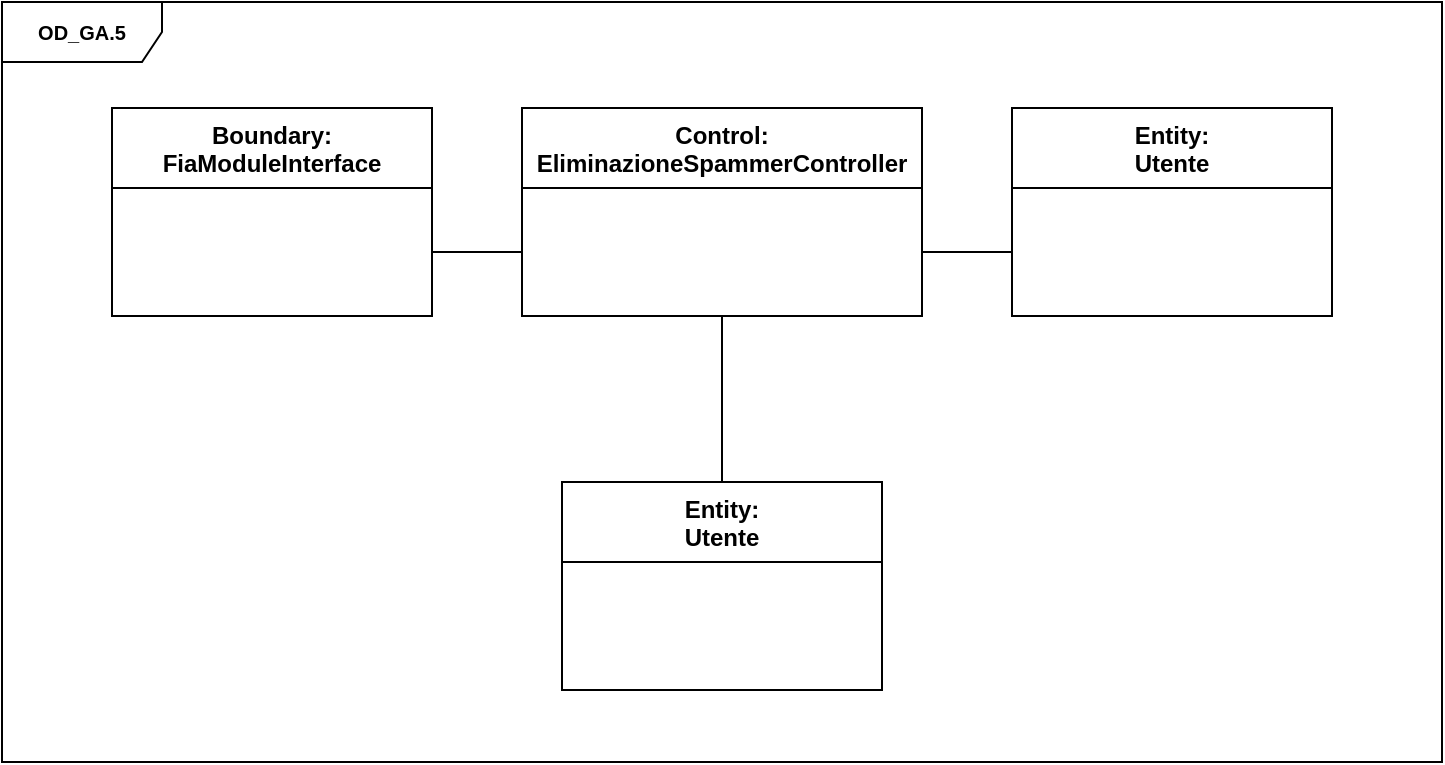 <mxfile version="15.7.3" type="device" pages="3"><diagram id="IAGx1Srh8KSX-ocb4Gjt" name="OD_GA.5"><mxGraphModel dx="782" dy="1748" grid="1" gridSize="10" guides="1" tooltips="1" connect="1" arrows="1" fold="1" page="1" pageScale="1" pageWidth="827" pageHeight="1169" math="0" shadow="0"><root><mxCell id="0"/><mxCell id="1" parent="0"/><mxCell id="Mgg9uhhlXKXljY_S4cSQ-1" value="&lt;font style=&quot;font-size: 10px&quot;&gt;&lt;b&gt;OD_GA.5&lt;/b&gt;&lt;/font&gt;" style="shape=umlFrame;whiteSpace=wrap;html=1;width=80;height=30;" vertex="1" parent="1"><mxGeometry x="40" y="-900" width="720" height="380" as="geometry"/></mxCell><mxCell id="Mgg9uhhlXKXljY_S4cSQ-2" value="Entity:&#10;Utente" style="swimlane;fontStyle=1;align=center;verticalAlign=top;childLayout=stackLayout;horizontal=1;startSize=40;horizontalStack=0;resizeParent=1;resizeParentMax=0;resizeLast=0;collapsible=1;marginBottom=0;rotation=0;" vertex="1" parent="1"><mxGeometry x="545" y="-847" width="160" height="104" as="geometry"/></mxCell><mxCell id="Mgg9uhhlXKXljY_S4cSQ-3" value="" style="line;strokeWidth=1;fillColor=#FFFFFF;align=left;verticalAlign=middle;spacingTop=-1;spacingLeft=3;spacingRight=3;rotatable=0;labelPosition=right;points=[];portConstraint=eastwest;strokeColor=none;" vertex="1" parent="Mgg9uhhlXKXljY_S4cSQ-2"><mxGeometry y="40" width="160" height="64" as="geometry"/></mxCell><mxCell id="Mgg9uhhlXKXljY_S4cSQ-4" style="edgeStyle=orthogonalEdgeStyle;rounded=0;orthogonalLoop=1;jettySize=auto;html=1;exitX=0.5;exitY=1;exitDx=0;exitDy=0;endArrow=none;endFill=0;" edge="1" parent="1" source="Mgg9uhhlXKXljY_S4cSQ-5" target="Mgg9uhhlXKXljY_S4cSQ-11"><mxGeometry relative="1" as="geometry"/></mxCell><mxCell id="Mgg9uhhlXKXljY_S4cSQ-5" value="Control:&#10;EliminazioneSpammerController" style="swimlane;fontStyle=1;align=center;verticalAlign=top;childLayout=stackLayout;horizontal=1;startSize=40;horizontalStack=0;resizeParent=1;resizeParentMax=0;resizeLast=0;collapsible=1;marginBottom=0;" vertex="1" parent="1"><mxGeometry x="300" y="-847" width="200" height="104" as="geometry"/></mxCell><mxCell id="Mgg9uhhlXKXljY_S4cSQ-6" value="" style="line;strokeWidth=1;fillColor=default;align=left;verticalAlign=middle;spacingTop=-1;spacingLeft=3;spacingRight=3;rotatable=0;labelPosition=right;points=[];portConstraint=eastwest;strokeColor=none;" vertex="1" parent="Mgg9uhhlXKXljY_S4cSQ-5"><mxGeometry y="40" width="200" height="64" as="geometry"/></mxCell><mxCell id="Mgg9uhhlXKXljY_S4cSQ-7" value="Boundary:&#10;FiaModuleInterface" style="swimlane;fontStyle=1;align=center;verticalAlign=top;childLayout=stackLayout;horizontal=1;startSize=40;horizontalStack=0;resizeParent=1;resizeParentMax=0;resizeLast=0;collapsible=1;marginBottom=0;" vertex="1" parent="1"><mxGeometry x="95" y="-847" width="160" height="104" as="geometry"/></mxCell><mxCell id="Mgg9uhhlXKXljY_S4cSQ-8" value="" style="line;strokeWidth=1;fillColor=none;align=left;verticalAlign=middle;spacingTop=-1;spacingLeft=3;spacingRight=3;rotatable=0;labelPosition=right;points=[];portConstraint=eastwest;strokeColor=none;" vertex="1" parent="Mgg9uhhlXKXljY_S4cSQ-7"><mxGeometry y="40" width="160" height="64" as="geometry"/></mxCell><mxCell id="Mgg9uhhlXKXljY_S4cSQ-9" value="" style="edgeStyle=orthogonalEdgeStyle;rounded=0;orthogonalLoop=1;jettySize=auto;html=1;endArrow=none;endFill=0;" edge="1" parent="1" source="Mgg9uhhlXKXljY_S4cSQ-6" target="Mgg9uhhlXKXljY_S4cSQ-3"><mxGeometry relative="1" as="geometry"/></mxCell><mxCell id="Mgg9uhhlXKXljY_S4cSQ-10" value="" style="edgeStyle=orthogonalEdgeStyle;rounded=0;orthogonalLoop=1;jettySize=auto;html=1;endArrow=none;endFill=0;" edge="1" parent="1" source="Mgg9uhhlXKXljY_S4cSQ-6" target="Mgg9uhhlXKXljY_S4cSQ-8"><mxGeometry relative="1" as="geometry"/></mxCell><mxCell id="Mgg9uhhlXKXljY_S4cSQ-11" value="Entity:&#10;Utente" style="swimlane;fontStyle=1;align=center;verticalAlign=top;childLayout=stackLayout;horizontal=1;startSize=40;horizontalStack=0;resizeParent=1;resizeParentMax=0;resizeLast=0;collapsible=1;marginBottom=0;rotation=0;" vertex="1" parent="1"><mxGeometry x="320" y="-660" width="160" height="104" as="geometry"/></mxCell><mxCell id="Mgg9uhhlXKXljY_S4cSQ-12" value="" style="line;strokeWidth=1;fillColor=#FFFFFF;align=left;verticalAlign=middle;spacingTop=-1;spacingLeft=3;spacingRight=3;rotatable=0;labelPosition=right;points=[];portConstraint=eastwest;strokeColor=none;" vertex="1" parent="Mgg9uhhlXKXljY_S4cSQ-11"><mxGeometry y="40" width="160" height="64" as="geometry"/></mxCell></root></mxGraphModel></diagram><diagram id="HIPQvY9xjTHPEHZtdMQ-" name="OD_GB.5"><mxGraphModel dx="782" dy="579" grid="1" gridSize="10" guides="1" tooltips="1" connect="1" arrows="1" fold="1" page="1" pageScale="1" pageWidth="827" pageHeight="1169" math="0" shadow="0"><root><mxCell id="IfslJ8I_cc_8xwFFSZ3x-0"/><mxCell id="IfslJ8I_cc_8xwFFSZ3x-1" parent="IfslJ8I_cc_8xwFFSZ3x-0"/><mxCell id="4ZHM73umswKrNnDPty11-0" value="Entity:&#10;Storia" style="swimlane;fontStyle=1;align=center;verticalAlign=top;childLayout=stackLayout;horizontal=1;startSize=40;horizontalStack=0;resizeParent=1;resizeParentMax=0;resizeLast=0;collapsible=1;marginBottom=0;rotation=0;" vertex="1" parent="IfslJ8I_cc_8xwFFSZ3x-1"><mxGeometry x="560" y="240" width="160" height="104" as="geometry"/></mxCell><mxCell id="4ZHM73umswKrNnDPty11-1" value="" style="line;strokeWidth=1;fillColor=#FFFFFF;align=left;verticalAlign=middle;spacingTop=-1;spacingLeft=3;spacingRight=3;rotatable=0;labelPosition=right;points=[];portConstraint=eastwest;strokeColor=none;" vertex="1" parent="4ZHM73umswKrNnDPty11-0"><mxGeometry y="40" width="160" height="64" as="geometry"/></mxCell><mxCell id="4ZHM73umswKrNnDPty11-2" value="Control:&#10;VisualizzaBacheca" style="swimlane;fontStyle=1;align=center;verticalAlign=top;childLayout=stackLayout;horizontal=1;startSize=40;horizontalStack=0;resizeParent=1;resizeParentMax=0;resizeLast=0;collapsible=1;marginBottom=0;" vertex="1" parent="IfslJ8I_cc_8xwFFSZ3x-1"><mxGeometry x="330" y="240" width="160" height="104" as="geometry"/></mxCell><mxCell id="4ZHM73umswKrNnDPty11-3" value="" style="line;strokeWidth=1;fillColor=default;align=left;verticalAlign=middle;spacingTop=-1;spacingLeft=3;spacingRight=3;rotatable=0;labelPosition=right;points=[];portConstraint=eastwest;strokeColor=none;" vertex="1" parent="4ZHM73umswKrNnDPty11-2"><mxGeometry y="40" width="160" height="64" as="geometry"/></mxCell><mxCell id="4ZHM73umswKrNnDPty11-4" value="Boundary:&#10;Bacheca" style="swimlane;fontStyle=1;align=center;verticalAlign=top;childLayout=stackLayout;horizontal=1;startSize=40;horizontalStack=0;resizeParent=1;resizeParentMax=0;resizeLast=0;collapsible=1;marginBottom=0;" vertex="1" parent="IfslJ8I_cc_8xwFFSZ3x-1"><mxGeometry x="110" y="240" width="160" height="104" as="geometry"/></mxCell><mxCell id="4ZHM73umswKrNnDPty11-5" value="" style="line;strokeWidth=1;fillColor=none;align=left;verticalAlign=middle;spacingTop=-1;spacingLeft=3;spacingRight=3;rotatable=0;labelPosition=right;points=[];portConstraint=eastwest;strokeColor=none;" vertex="1" parent="4ZHM73umswKrNnDPty11-4"><mxGeometry y="40" width="160" height="64" as="geometry"/></mxCell><mxCell id="4ZHM73umswKrNnDPty11-6" value="" style="edgeStyle=orthogonalEdgeStyle;rounded=0;orthogonalLoop=1;jettySize=auto;html=1;endArrow=none;endFill=0;" edge="1" parent="IfslJ8I_cc_8xwFFSZ3x-1" source="4ZHM73umswKrNnDPty11-3" target="4ZHM73umswKrNnDPty11-1"><mxGeometry relative="1" as="geometry"/></mxCell><mxCell id="4ZHM73umswKrNnDPty11-7" value="" style="edgeStyle=orthogonalEdgeStyle;rounded=0;orthogonalLoop=1;jettySize=auto;html=1;endArrow=none;endFill=0;" edge="1" parent="IfslJ8I_cc_8xwFFSZ3x-1" source="4ZHM73umswKrNnDPty11-3" target="4ZHM73umswKrNnDPty11-5"><mxGeometry relative="1" as="geometry"/></mxCell><mxCell id="OaDjgj8TcMX_66DCPnTl-0" value="&lt;font style=&quot;font-size: 10px&quot;&gt;&lt;b&gt;OD_GB.5&lt;/b&gt;&lt;/font&gt;" style="shape=umlFrame;whiteSpace=wrap;html=1;width=80;height=30;" vertex="1" parent="IfslJ8I_cc_8xwFFSZ3x-1"><mxGeometry x="50" y="167" width="720" height="250" as="geometry"/></mxCell></root></mxGraphModel></diagram><diagram id="UYhhu6J3nzxBubXR8It0" name="OD_GB.2"><mxGraphModel dx="782" dy="1748" grid="1" gridSize="10" guides="1" tooltips="1" connect="1" arrows="1" fold="1" page="1" pageScale="1" pageWidth="827" pageHeight="1169" math="0" shadow="0"><root><mxCell id="vbh0QoWgNSEsZUed45mQ-0"/><mxCell id="vbh0QoWgNSEsZUed45mQ-1" parent="vbh0QoWgNSEsZUed45mQ-0"/><mxCell id="vbh0QoWgNSEsZUed45mQ-2" value="&lt;font style=&quot;font-size: 10px&quot;&gt;&lt;b&gt;OD_GB.2&lt;/b&gt;&lt;/font&gt;" style="shape=umlFrame;whiteSpace=wrap;html=1;" vertex="1" parent="vbh0QoWgNSEsZUed45mQ-1"><mxGeometry x="40" y="-900" width="720" height="420" as="geometry"/></mxCell><mxCell id="vbh0QoWgNSEsZUed45mQ-3" value="Entity:&#10;Commento" style="swimlane;fontStyle=1;align=center;verticalAlign=top;childLayout=stackLayout;horizontal=1;startSize=40;horizontalStack=0;resizeParent=1;resizeParentMax=0;resizeLast=0;collapsible=1;marginBottom=0;rotation=0;" vertex="1" parent="vbh0QoWgNSEsZUed45mQ-1"><mxGeometry x="550" y="-820" width="160" height="104" as="geometry"/></mxCell><mxCell id="vbh0QoWgNSEsZUed45mQ-4" value="" style="line;strokeWidth=1;fillColor=#FFFFFF;align=left;verticalAlign=middle;spacingTop=-1;spacingLeft=3;spacingRight=3;rotatable=0;labelPosition=right;points=[];portConstraint=eastwest;strokeColor=none;" vertex="1" parent="vbh0QoWgNSEsZUed45mQ-3"><mxGeometry y="40" width="160" height="64" as="geometry"/></mxCell><mxCell id="vbh0QoWgNSEsZUed45mQ-5" style="edgeStyle=orthogonalEdgeStyle;rounded=0;orthogonalLoop=1;jettySize=auto;html=1;exitX=0.5;exitY=1;exitDx=0;exitDy=0;entryX=0.5;entryY=0;entryDx=0;entryDy=0;endArrow=none;endFill=0;" edge="1" parent="vbh0QoWgNSEsZUed45mQ-1" source="vbh0QoWgNSEsZUed45mQ-6" target="vbh0QoWgNSEsZUed45mQ-12"><mxGeometry relative="1" as="geometry"/></mxCell><mxCell id="vbh0QoWgNSEsZUed45mQ-6" value="Control:&#10;VisualizzaCommenti" style="swimlane;fontStyle=1;align=center;verticalAlign=top;childLayout=stackLayout;horizontal=1;startSize=40;horizontalStack=0;resizeParent=1;resizeParentMax=0;resizeLast=0;collapsible=1;marginBottom=0;" vertex="1" parent="vbh0QoWgNSEsZUed45mQ-1"><mxGeometry x="320" y="-820" width="160" height="104" as="geometry"/></mxCell><mxCell id="vbh0QoWgNSEsZUed45mQ-7" value="" style="line;strokeWidth=1;fillColor=default;align=left;verticalAlign=middle;spacingTop=-1;spacingLeft=3;spacingRight=3;rotatable=0;labelPosition=right;points=[];portConstraint=eastwest;strokeColor=none;" vertex="1" parent="vbh0QoWgNSEsZUed45mQ-6"><mxGeometry y="40" width="160" height="64" as="geometry"/></mxCell><mxCell id="vbh0QoWgNSEsZUed45mQ-8" value="Boundary:&#10;VisualizzaCommentiButton" style="swimlane;fontStyle=1;align=center;verticalAlign=top;childLayout=stackLayout;horizontal=1;startSize=40;horizontalStack=0;resizeParent=1;resizeParentMax=0;resizeLast=0;collapsible=1;marginBottom=0;" vertex="1" parent="vbh0QoWgNSEsZUed45mQ-1"><mxGeometry x="100" y="-820" width="160" height="104" as="geometry"/></mxCell><mxCell id="vbh0QoWgNSEsZUed45mQ-9" value="" style="line;strokeWidth=1;fillColor=none;align=left;verticalAlign=middle;spacingTop=-1;spacingLeft=3;spacingRight=3;rotatable=0;labelPosition=right;points=[];portConstraint=eastwest;strokeColor=none;" vertex="1" parent="vbh0QoWgNSEsZUed45mQ-8"><mxGeometry y="40" width="160" height="64" as="geometry"/></mxCell><mxCell id="vbh0QoWgNSEsZUed45mQ-10" value="" style="edgeStyle=orthogonalEdgeStyle;rounded=0;orthogonalLoop=1;jettySize=auto;html=1;endArrow=none;endFill=0;" edge="1" parent="vbh0QoWgNSEsZUed45mQ-1" source="vbh0QoWgNSEsZUed45mQ-7" target="vbh0QoWgNSEsZUed45mQ-4"><mxGeometry relative="1" as="geometry"/></mxCell><mxCell id="vbh0QoWgNSEsZUed45mQ-11" value="" style="edgeStyle=orthogonalEdgeStyle;rounded=0;orthogonalLoop=1;jettySize=auto;html=1;endArrow=none;endFill=0;" edge="1" parent="vbh0QoWgNSEsZUed45mQ-1" source="vbh0QoWgNSEsZUed45mQ-7" target="vbh0QoWgNSEsZUed45mQ-9"><mxGeometry relative="1" as="geometry"/></mxCell><mxCell id="vbh0QoWgNSEsZUed45mQ-12" value="Boundary:&#10;PaginaListaCommenti" style="swimlane;fontStyle=1;align=center;verticalAlign=top;childLayout=stackLayout;horizontal=1;startSize=40;horizontalStack=0;resizeParent=1;resizeParentMax=0;resizeLast=0;collapsible=1;marginBottom=0;" vertex="1" parent="vbh0QoWgNSEsZUed45mQ-1"><mxGeometry x="320" y="-670" width="160" height="104" as="geometry"/></mxCell><mxCell id="vbh0QoWgNSEsZUed45mQ-13" value="" style="line;strokeWidth=1;fillColor=none;align=left;verticalAlign=middle;spacingTop=-1;spacingLeft=3;spacingRight=3;rotatable=0;labelPosition=right;points=[];portConstraint=eastwest;strokeColor=none;" vertex="1" parent="vbh0QoWgNSEsZUed45mQ-12"><mxGeometry y="40" width="160" height="64" as="geometry"/></mxCell></root></mxGraphModel></diagram></mxfile>